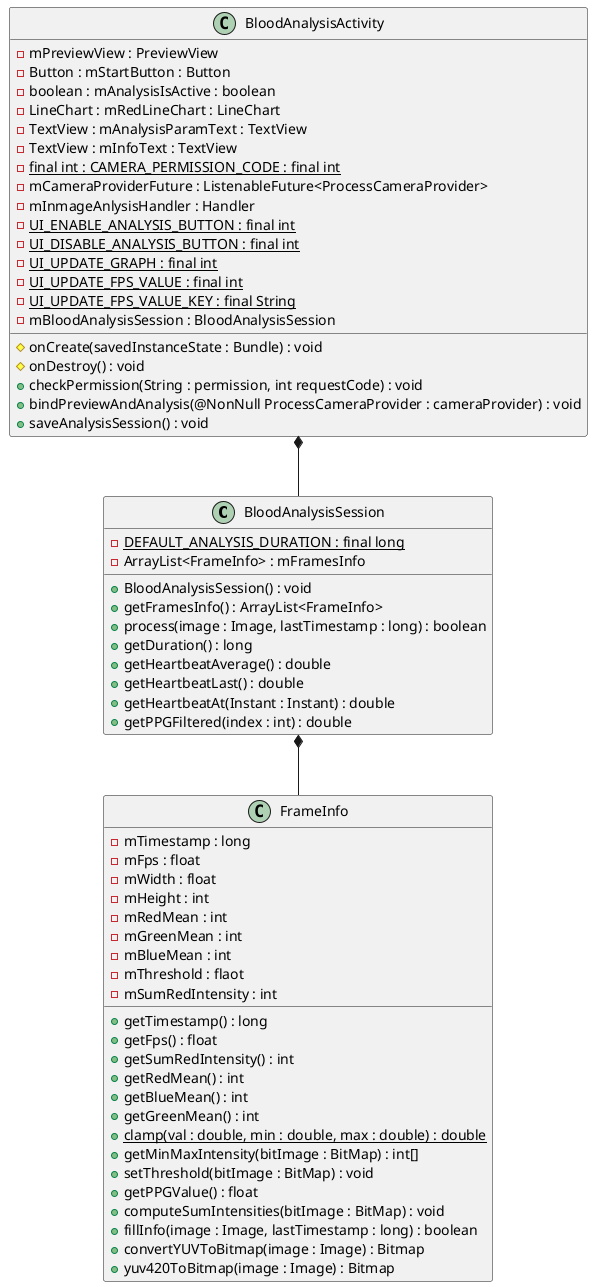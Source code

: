 @startuml
'https://plantuml.com/class-diagram

BloodAnalysisSession *-- FrameInfo
BloodAnalysisActivity *-- BloodAnalysisSession

class BloodAnalysisActivity{
- mPreviewView : PreviewView
- Button : mStartButton : Button
- boolean : mAnalysisIsActive : boolean
- LineChart : mRedLineChart : LineChart
- TextView : mAnalysisParamText : TextView
- TextView : mInfoText : TextView
- {static} final int : CAMERA_PERMISSION_CODE : final int
- mCameraProviderFuture : ListenableFuture<ProcessCameraProvider>
- mInmageAnlysisHandler : Handler
- {static} UI_ENABLE_ANALYSIS_BUTTON : final int
- {static} UI_DISABLE_ANALYSIS_BUTTON : final int
- {static} UI_UPDATE_GRAPH : final int
- {static} UI_UPDATE_FPS_VALUE : final int
- {static} UI_UPDATE_FPS_VALUE_KEY : final String
- mBloodAnalysisSession : BloodAnalysisSession

# onCreate(savedInstanceState : Bundle) : void
# onDestroy() : void
+ checkPermission(String : permission, int requestCode) : void
+ bindPreviewAndAnalysis(@NonNull ProcessCameraProvider : cameraProvider) : void
+ saveAnalysisSession() : void
}


class BloodAnalysisSession{
- {static} DEFAULT_ANALYSIS_DURATION : final long
- ArrayList<FrameInfo> : mFramesInfo
+ BloodAnalysisSession() : void
+ getFramesInfo() : ArrayList<FrameInfo>
+ process(image : Image, lastTimestamp : long) : boolean
+ getDuration() : long
+ getHeartbeatAverage() : double
+ getHeartbeatLast() : double
+ getHeartbeatAt(Instant : Instant) : double
+ getPPGFiltered(index : int) : double
}

class FrameInfo{
- mTimestamp : long
- mFps : float
- mWidth : float
- mHeight : int
- mRedMean : int
- mGreenMean : int
- mBlueMean : int
- mThreshold : flaot
- mSumRedIntensity : int

+ getTimestamp() : long
+ getFps() : float
+ getSumRedIntensity() : int
+ getRedMean() : int
+ getBlueMean() : int
+ getGreenMean() : int
+ {static} clamp(val : double, min : double, max : double) : double
+ getMinMaxIntensity(bitImage : BitMap) : int[]
+ setThreshold(bitImage : BitMap) : void
+ getPPGValue() : float
+ computeSumIntensities(bitImage : BitMap) : void
+ fillInfo(image : Image, lastTimestamp : long) : boolean
+ convertYUVToBitmap(image : Image) : Bitmap
+ yuv420ToBitmap(image : Image) : Bitmap
}

@enduml